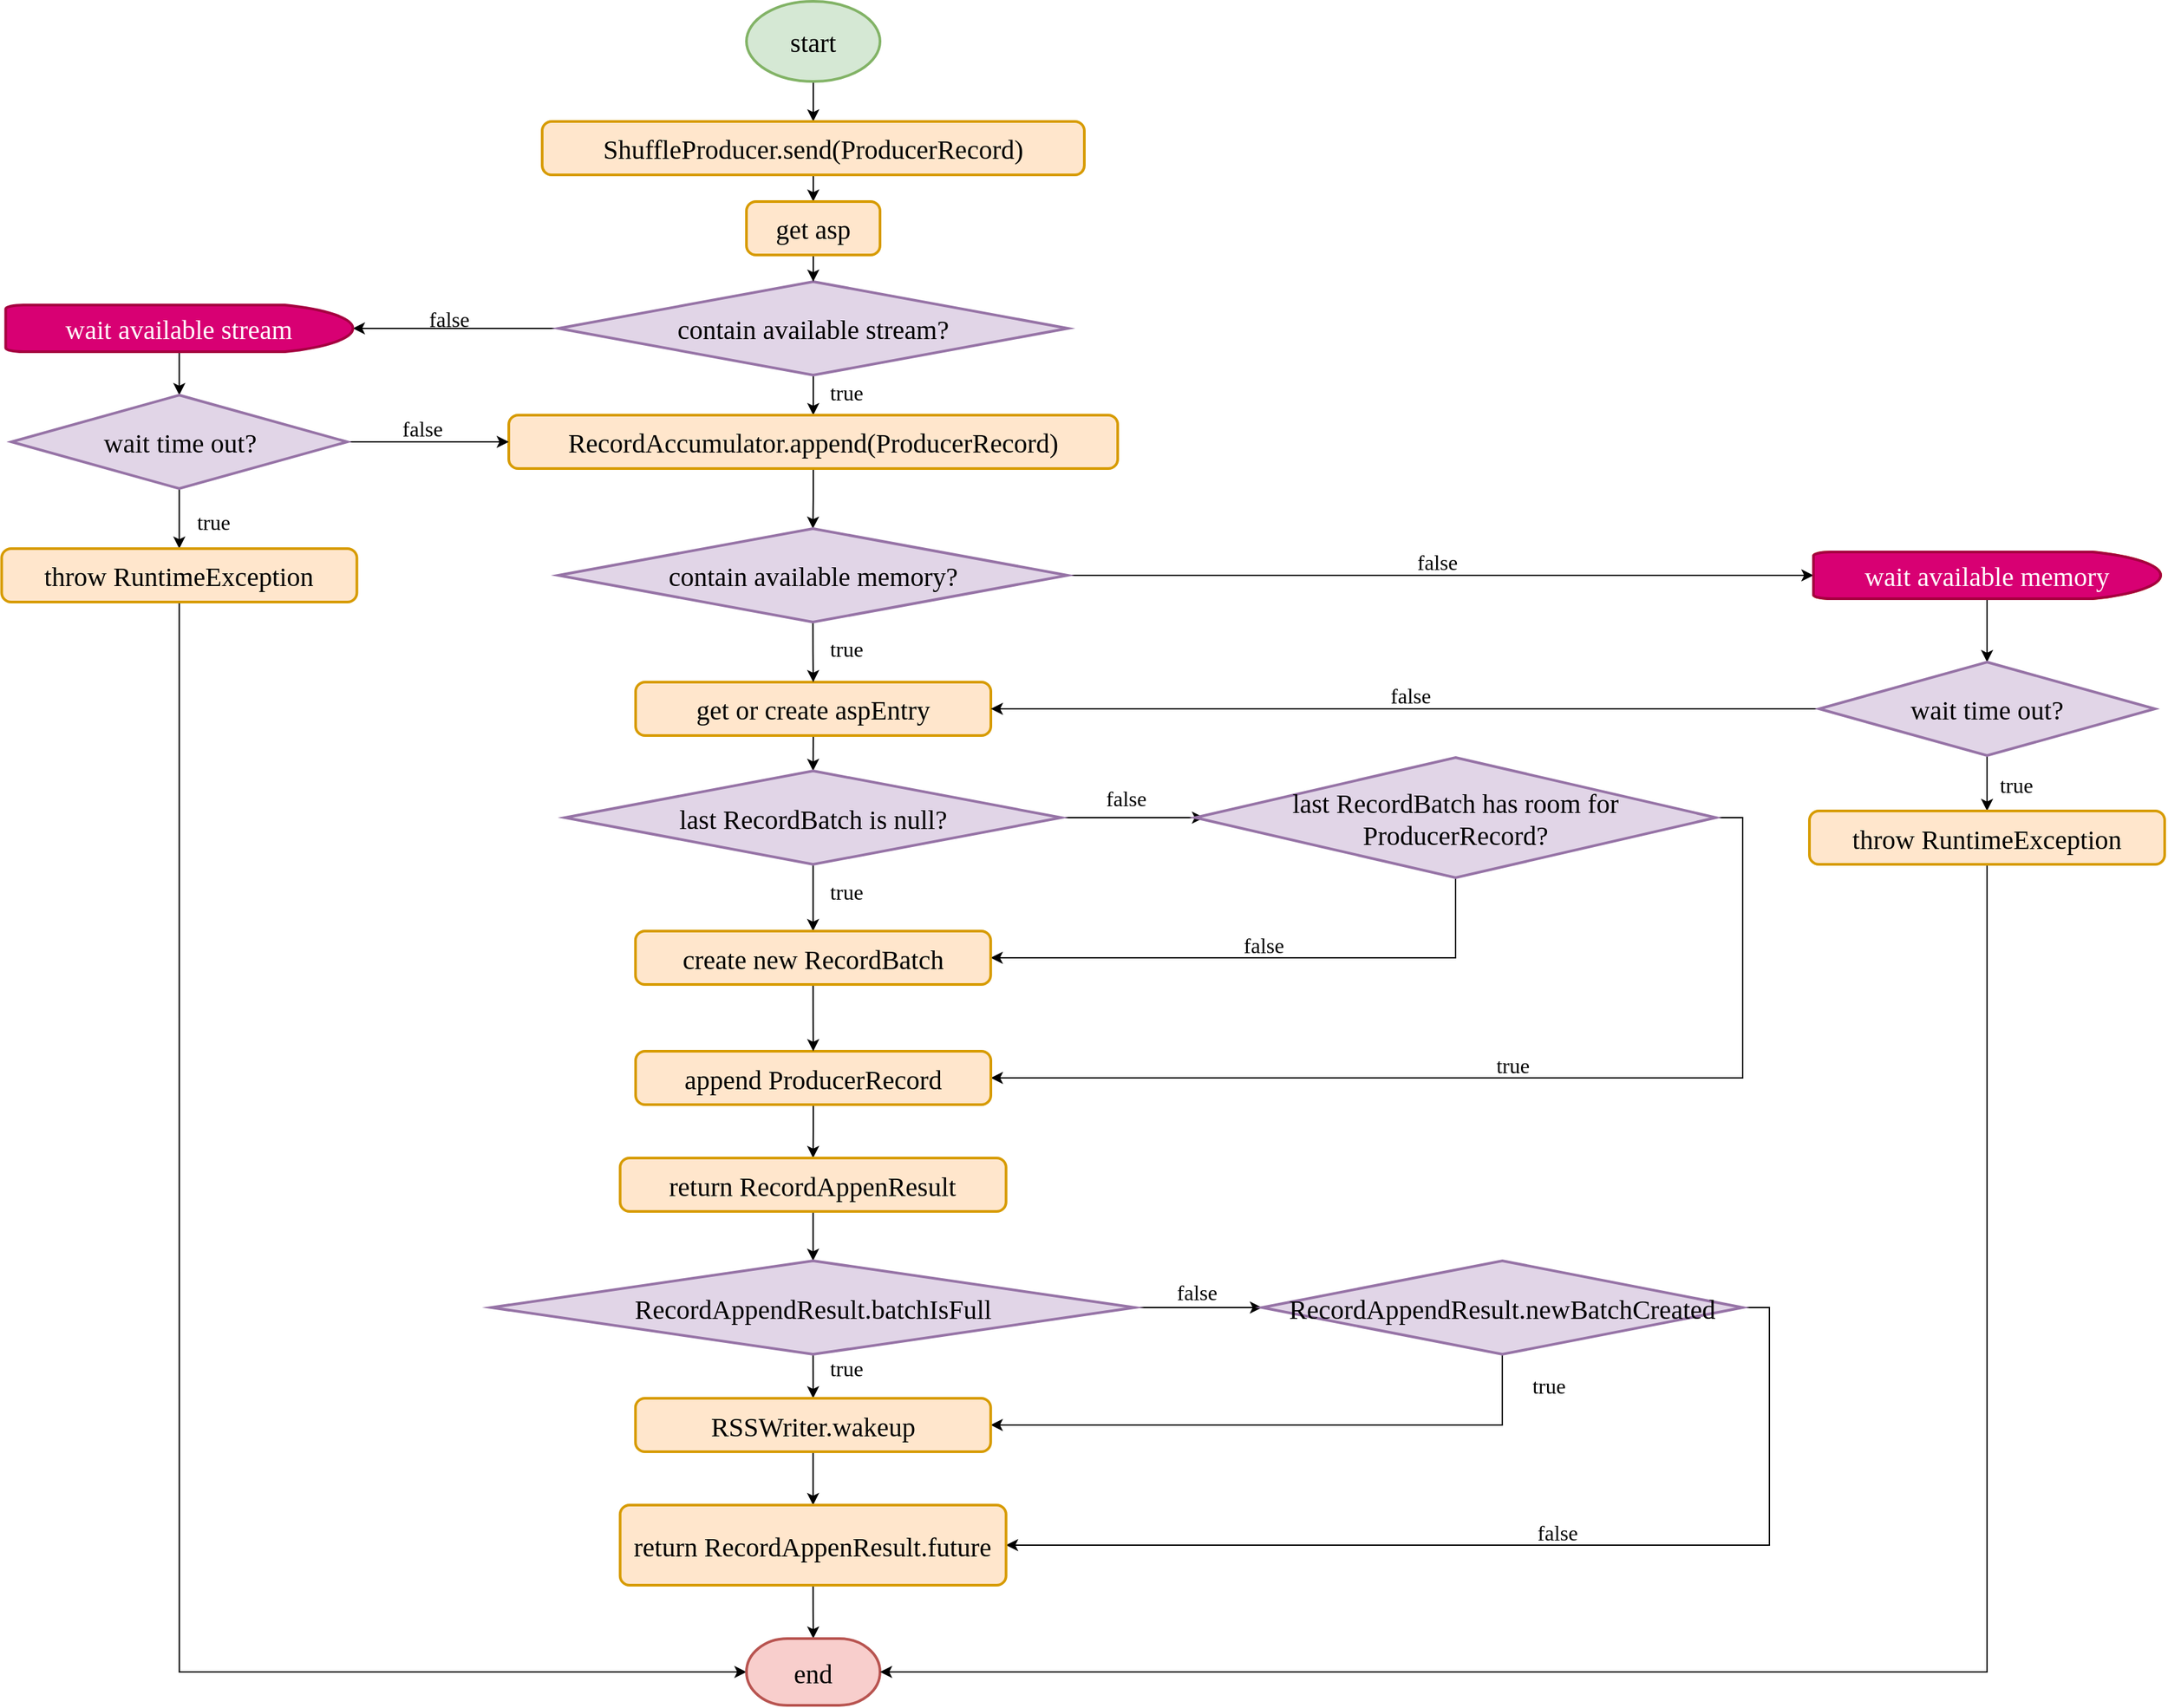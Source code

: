 <mxfile version="12.6.5" type="device"><diagram id="2YMBnF9kYVBewWnwCZXW" name="第 1 页"><mxGraphModel dx="3539" dy="1370" grid="1" gridSize="10" guides="1" tooltips="1" connect="1" arrows="1" fold="1" page="1" pageScale="1" pageWidth="1169" pageHeight="827" math="0" shadow="0"><root><mxCell id="0"/><mxCell id="1" parent="0"/><mxCell id="DmciDB9iIalpFhD6YJvZ-3" style="edgeStyle=orthogonalEdgeStyle;rounded=0;orthogonalLoop=1;jettySize=auto;html=1;exitX=0.5;exitY=1;exitDx=0;exitDy=0;exitPerimeter=0;entryX=0.5;entryY=0;entryDx=0;entryDy=0;" edge="1" parent="1" source="DmciDB9iIalpFhD6YJvZ-1" target="DmciDB9iIalpFhD6YJvZ-2"><mxGeometry relative="1" as="geometry"/></mxCell><mxCell id="DmciDB9iIalpFhD6YJvZ-1" value="&lt;font face=&quot;Consolas&quot; style=&quot;font-size: 20px&quot;&gt;start&lt;/font&gt;" style="strokeWidth=2;html=1;shape=mxgraph.flowchart.start_1;whiteSpace=wrap;fillColor=#d5e8d4;strokeColor=#82b366;" vertex="1" parent="1"><mxGeometry x="534" y="10" width="100" height="60" as="geometry"/></mxCell><mxCell id="DmciDB9iIalpFhD6YJvZ-8" style="edgeStyle=orthogonalEdgeStyle;rounded=0;orthogonalLoop=1;jettySize=auto;html=1;exitX=0.5;exitY=1;exitDx=0;exitDy=0;entryX=0.5;entryY=0;entryDx=0;entryDy=0;" edge="1" parent="1" source="DmciDB9iIalpFhD6YJvZ-2" target="DmciDB9iIalpFhD6YJvZ-7"><mxGeometry relative="1" as="geometry"/></mxCell><mxCell id="DmciDB9iIalpFhD6YJvZ-2" value="&lt;font face=&quot;Consolas&quot; style=&quot;font-size: 20px&quot;&gt;ShuffleProducer.send(ProducerRecord)&lt;/font&gt;" style="rounded=1;whiteSpace=wrap;html=1;absoluteArcSize=1;arcSize=14;strokeWidth=2;fillColor=#ffe6cc;strokeColor=#d79b00;" vertex="1" parent="1"><mxGeometry x="381" y="100" width="406" height="40" as="geometry"/></mxCell><mxCell id="DmciDB9iIalpFhD6YJvZ-10" style="edgeStyle=orthogonalEdgeStyle;rounded=0;orthogonalLoop=1;jettySize=auto;html=1;exitX=0.5;exitY=1;exitDx=0;exitDy=0;exitPerimeter=0;entryX=0.5;entryY=0;entryDx=0;entryDy=0;" edge="1" parent="1" source="DmciDB9iIalpFhD6YJvZ-4" target="DmciDB9iIalpFhD6YJvZ-6"><mxGeometry relative="1" as="geometry"/></mxCell><mxCell id="DmciDB9iIalpFhD6YJvZ-12" style="edgeStyle=orthogonalEdgeStyle;rounded=0;orthogonalLoop=1;jettySize=auto;html=1;exitX=0;exitY=0.5;exitDx=0;exitDy=0;exitPerimeter=0;entryX=1;entryY=0.5;entryDx=0;entryDy=0;entryPerimeter=0;" edge="1" parent="1" source="DmciDB9iIalpFhD6YJvZ-4" target="DmciDB9iIalpFhD6YJvZ-11"><mxGeometry relative="1" as="geometry"/></mxCell><mxCell id="DmciDB9iIalpFhD6YJvZ-4" value="&lt;font face=&quot;Consolas&quot; style=&quot;font-size: 20px&quot;&gt;contain available stream?&lt;/font&gt;" style="strokeWidth=2;html=1;shape=mxgraph.flowchart.decision;whiteSpace=wrap;fillColor=#e1d5e7;strokeColor=#9673a6;" vertex="1" parent="1"><mxGeometry x="393.25" y="220" width="381.5" height="70" as="geometry"/></mxCell><mxCell id="DmciDB9iIalpFhD6YJvZ-63" style="edgeStyle=orthogonalEdgeStyle;rounded=0;orthogonalLoop=1;jettySize=auto;html=1;exitX=0.5;exitY=1;exitDx=0;exitDy=0;entryX=0.5;entryY=0;entryDx=0;entryDy=0;entryPerimeter=0;" edge="1" parent="1" source="DmciDB9iIalpFhD6YJvZ-6" target="DmciDB9iIalpFhD6YJvZ-62"><mxGeometry relative="1" as="geometry"/></mxCell><mxCell id="DmciDB9iIalpFhD6YJvZ-6" value="&lt;font face=&quot;Consolas&quot; style=&quot;font-size: 20px&quot;&gt;RecordAccumulator.append(ProducerRecord)&lt;/font&gt;" style="rounded=1;whiteSpace=wrap;html=1;absoluteArcSize=1;arcSize=14;strokeWidth=2;fillColor=#ffe6cc;strokeColor=#d79b00;" vertex="1" parent="1"><mxGeometry x="356" y="320" width="456" height="40" as="geometry"/></mxCell><mxCell id="DmciDB9iIalpFhD6YJvZ-9" style="edgeStyle=orthogonalEdgeStyle;rounded=0;orthogonalLoop=1;jettySize=auto;html=1;exitX=0.5;exitY=1;exitDx=0;exitDy=0;entryX=0.5;entryY=0;entryDx=0;entryDy=0;entryPerimeter=0;" edge="1" parent="1" source="DmciDB9iIalpFhD6YJvZ-7" target="DmciDB9iIalpFhD6YJvZ-4"><mxGeometry relative="1" as="geometry"/></mxCell><mxCell id="DmciDB9iIalpFhD6YJvZ-7" value="&lt;font face=&quot;Consolas&quot; style=&quot;font-size: 20px&quot;&gt;get asp&lt;/font&gt;" style="rounded=1;whiteSpace=wrap;html=1;absoluteArcSize=1;arcSize=14;strokeWidth=2;fillColor=#ffe6cc;strokeColor=#d79b00;" vertex="1" parent="1"><mxGeometry x="534" y="160" width="100" height="40" as="geometry"/></mxCell><mxCell id="DmciDB9iIalpFhD6YJvZ-16" style="edgeStyle=orthogonalEdgeStyle;rounded=0;orthogonalLoop=1;jettySize=auto;html=1;exitX=0.5;exitY=1;exitDx=0;exitDy=0;exitPerimeter=0;entryX=0.5;entryY=0;entryDx=0;entryDy=0;entryPerimeter=0;" edge="1" parent="1" source="DmciDB9iIalpFhD6YJvZ-11" target="DmciDB9iIalpFhD6YJvZ-14"><mxGeometry relative="1" as="geometry"/></mxCell><mxCell id="DmciDB9iIalpFhD6YJvZ-11" value="&lt;font face=&quot;Consolas&quot; style=&quot;font-size: 20px&quot;&gt;wait available stream&lt;/font&gt;" style="strokeWidth=2;html=1;shape=mxgraph.flowchart.delay;whiteSpace=wrap;fillColor=#d80073;strokeColor=#A50040;fontColor=#ffffff;" vertex="1" parent="1"><mxGeometry x="-20.75" y="237.5" width="260" height="35" as="geometry"/></mxCell><mxCell id="DmciDB9iIalpFhD6YJvZ-17" style="edgeStyle=orthogonalEdgeStyle;rounded=0;orthogonalLoop=1;jettySize=auto;html=1;exitX=1;exitY=0.5;exitDx=0;exitDy=0;exitPerimeter=0;entryX=0;entryY=0.5;entryDx=0;entryDy=0;" edge="1" parent="1" source="DmciDB9iIalpFhD6YJvZ-14" target="DmciDB9iIalpFhD6YJvZ-6"><mxGeometry relative="1" as="geometry"/></mxCell><mxCell id="DmciDB9iIalpFhD6YJvZ-37" style="edgeStyle=orthogonalEdgeStyle;rounded=0;orthogonalLoop=1;jettySize=auto;html=1;exitX=0.5;exitY=1;exitDx=0;exitDy=0;exitPerimeter=0;entryX=0.5;entryY=0;entryDx=0;entryDy=0;" edge="1" parent="1" source="DmciDB9iIalpFhD6YJvZ-14" target="DmciDB9iIalpFhD6YJvZ-36"><mxGeometry relative="1" as="geometry"/></mxCell><mxCell id="DmciDB9iIalpFhD6YJvZ-14" value="&lt;font face=&quot;Consolas&quot;&gt;&lt;span style=&quot;font-size: 20px&quot;&gt;wait time out?&lt;/span&gt;&lt;/font&gt;" style="strokeWidth=2;html=1;shape=mxgraph.flowchart.decision;whiteSpace=wrap;fillColor=#e1d5e7;strokeColor=#9673a6;" vertex="1" parent="1"><mxGeometry x="-16.5" y="305" width="251.5" height="70" as="geometry"/></mxCell><mxCell id="DmciDB9iIalpFhD6YJvZ-22" style="edgeStyle=orthogonalEdgeStyle;rounded=0;orthogonalLoop=1;jettySize=auto;html=1;exitX=0.5;exitY=1;exitDx=0;exitDy=0;entryX=0.5;entryY=0;entryDx=0;entryDy=0;entryPerimeter=0;" edge="1" parent="1" source="DmciDB9iIalpFhD6YJvZ-18" target="DmciDB9iIalpFhD6YJvZ-21"><mxGeometry relative="1" as="geometry"/></mxCell><mxCell id="DmciDB9iIalpFhD6YJvZ-18" value="&lt;font face=&quot;Consolas&quot; style=&quot;font-size: 20px&quot;&gt;get or create aspEntry&lt;/font&gt;" style="rounded=1;whiteSpace=wrap;html=1;absoluteArcSize=1;arcSize=14;strokeWidth=2;fillColor=#ffe6cc;strokeColor=#d79b00;" vertex="1" parent="1"><mxGeometry x="451" y="520" width="266" height="40" as="geometry"/></mxCell><mxCell id="DmciDB9iIalpFhD6YJvZ-25" style="edgeStyle=orthogonalEdgeStyle;rounded=0;orthogonalLoop=1;jettySize=auto;html=1;exitX=1;exitY=0.5;exitDx=0;exitDy=0;exitPerimeter=0;entryX=0.017;entryY=0.5;entryDx=0;entryDy=0;entryPerimeter=0;" edge="1" parent="1" source="DmciDB9iIalpFhD6YJvZ-21" target="DmciDB9iIalpFhD6YJvZ-24"><mxGeometry relative="1" as="geometry"/></mxCell><mxCell id="DmciDB9iIalpFhD6YJvZ-29" style="edgeStyle=orthogonalEdgeStyle;rounded=0;orthogonalLoop=1;jettySize=auto;html=1;exitX=0.5;exitY=1;exitDx=0;exitDy=0;exitPerimeter=0;entryX=0.5;entryY=0;entryDx=0;entryDy=0;" edge="1" parent="1" source="DmciDB9iIalpFhD6YJvZ-21" target="DmciDB9iIalpFhD6YJvZ-28"><mxGeometry relative="1" as="geometry"/></mxCell><mxCell id="DmciDB9iIalpFhD6YJvZ-21" value="&lt;font face=&quot;Consolas&quot;&gt;&lt;span style=&quot;font-size: 20px&quot;&gt;last RecordBatch is null?&lt;/span&gt;&lt;/font&gt;" style="strokeWidth=2;html=1;shape=mxgraph.flowchart.decision;whiteSpace=wrap;fillColor=#e1d5e7;strokeColor=#9673a6;" vertex="1" parent="1"><mxGeometry x="398" y="586.5" width="371.75" height="70" as="geometry"/></mxCell><mxCell id="DmciDB9iIalpFhD6YJvZ-27" style="edgeStyle=orthogonalEdgeStyle;rounded=0;orthogonalLoop=1;jettySize=auto;html=1;exitX=0.5;exitY=1;exitDx=0;exitDy=0;exitPerimeter=0;entryX=1;entryY=0.5;entryDx=0;entryDy=0;" edge="1" parent="1" source="DmciDB9iIalpFhD6YJvZ-24" target="DmciDB9iIalpFhD6YJvZ-28"><mxGeometry relative="1" as="geometry"/></mxCell><mxCell id="DmciDB9iIalpFhD6YJvZ-31" style="edgeStyle=orthogonalEdgeStyle;rounded=0;orthogonalLoop=1;jettySize=auto;html=1;exitX=1;exitY=0.5;exitDx=0;exitDy=0;exitPerimeter=0;entryX=1;entryY=0.5;entryDx=0;entryDy=0;" edge="1" parent="1" source="DmciDB9iIalpFhD6YJvZ-24" target="DmciDB9iIalpFhD6YJvZ-26"><mxGeometry relative="1" as="geometry"/></mxCell><mxCell id="DmciDB9iIalpFhD6YJvZ-24" value="&lt;font face=&quot;Consolas&quot;&gt;&lt;span style=&quot;font-size: 20px&quot;&gt;last RecordBatch has room for ProducerRecord?&lt;/span&gt;&lt;/font&gt;" style="strokeWidth=2;html=1;shape=mxgraph.flowchart.decision;whiteSpace=wrap;fillColor=#e1d5e7;strokeColor=#9673a6;" vertex="1" parent="1"><mxGeometry x="870" y="576.5" width="390" height="90" as="geometry"/></mxCell><mxCell id="DmciDB9iIalpFhD6YJvZ-38" style="edgeStyle=orthogonalEdgeStyle;rounded=0;orthogonalLoop=1;jettySize=auto;html=1;exitX=0.5;exitY=1;exitDx=0;exitDy=0;entryX=0.5;entryY=0;entryDx=0;entryDy=0;" edge="1" parent="1" source="DmciDB9iIalpFhD6YJvZ-26" target="DmciDB9iIalpFhD6YJvZ-32"><mxGeometry relative="1" as="geometry"/></mxCell><mxCell id="DmciDB9iIalpFhD6YJvZ-26" value="&lt;font face=&quot;Consolas&quot;&gt;&lt;span style=&quot;font-size: 20px&quot;&gt;append ProducerRecord&lt;/span&gt;&lt;/font&gt;" style="rounded=1;whiteSpace=wrap;html=1;absoluteArcSize=1;arcSize=14;strokeWidth=2;fillColor=#ffe6cc;strokeColor=#d79b00;" vertex="1" parent="1"><mxGeometry x="451" y="796.5" width="266" height="40" as="geometry"/></mxCell><mxCell id="DmciDB9iIalpFhD6YJvZ-30" style="edgeStyle=orthogonalEdgeStyle;rounded=0;orthogonalLoop=1;jettySize=auto;html=1;exitX=0.5;exitY=1;exitDx=0;exitDy=0;entryX=0.5;entryY=0;entryDx=0;entryDy=0;" edge="1" parent="1" source="DmciDB9iIalpFhD6YJvZ-28" target="DmciDB9iIalpFhD6YJvZ-26"><mxGeometry relative="1" as="geometry"/></mxCell><mxCell id="DmciDB9iIalpFhD6YJvZ-28" value="&lt;font face=&quot;Consolas&quot;&gt;&lt;span style=&quot;font-size: 20px&quot;&gt;create new RecordBatch&lt;/span&gt;&lt;/font&gt;" style="rounded=1;whiteSpace=wrap;html=1;absoluteArcSize=1;arcSize=14;strokeWidth=2;fillColor=#ffe6cc;strokeColor=#d79b00;" vertex="1" parent="1"><mxGeometry x="450.87" y="706.5" width="266" height="40" as="geometry"/></mxCell><mxCell id="DmciDB9iIalpFhD6YJvZ-39" style="edgeStyle=orthogonalEdgeStyle;rounded=0;orthogonalLoop=1;jettySize=auto;html=1;exitX=0.5;exitY=1;exitDx=0;exitDy=0;entryX=0.5;entryY=0;entryDx=0;entryDy=0;entryPerimeter=0;" edge="1" parent="1" source="DmciDB9iIalpFhD6YJvZ-32" target="DmciDB9iIalpFhD6YJvZ-34"><mxGeometry relative="1" as="geometry"/></mxCell><mxCell id="DmciDB9iIalpFhD6YJvZ-32" value="&lt;font face=&quot;Consolas&quot;&gt;&lt;span style=&quot;font-size: 20px&quot;&gt;return RecordAppenResult&lt;/span&gt;&lt;/font&gt;" style="rounded=1;whiteSpace=wrap;html=1;absoluteArcSize=1;arcSize=14;strokeWidth=2;fillColor=#ffe6cc;strokeColor=#d79b00;" vertex="1" parent="1"><mxGeometry x="439.37" y="876.5" width="289" height="40" as="geometry"/></mxCell><mxCell id="DmciDB9iIalpFhD6YJvZ-40" style="edgeStyle=orthogonalEdgeStyle;rounded=0;orthogonalLoop=1;jettySize=auto;html=1;exitX=1;exitY=0.5;exitDx=0;exitDy=0;exitPerimeter=0;entryX=0;entryY=0.5;entryDx=0;entryDy=0;entryPerimeter=0;" edge="1" parent="1" source="DmciDB9iIalpFhD6YJvZ-34" target="DmciDB9iIalpFhD6YJvZ-35"><mxGeometry relative="1" as="geometry"/></mxCell><mxCell id="DmciDB9iIalpFhD6YJvZ-42" style="edgeStyle=orthogonalEdgeStyle;rounded=0;orthogonalLoop=1;jettySize=auto;html=1;exitX=0.5;exitY=1;exitDx=0;exitDy=0;exitPerimeter=0;" edge="1" parent="1" source="DmciDB9iIalpFhD6YJvZ-34" target="DmciDB9iIalpFhD6YJvZ-41"><mxGeometry relative="1" as="geometry"/></mxCell><mxCell id="DmciDB9iIalpFhD6YJvZ-34" value="&lt;pre style=&quot;font-family: &amp;#34;consolas&amp;#34; ; font-size: 20px&quot;&gt;RecordAppendResult.batchIsFull&lt;/pre&gt;" style="strokeWidth=2;html=1;shape=mxgraph.flowchart.decision;whiteSpace=wrap;fillColor=#e1d5e7;strokeColor=#9673a6;" vertex="1" parent="1"><mxGeometry x="342.86" y="953.5" width="482.01" height="70" as="geometry"/></mxCell><mxCell id="DmciDB9iIalpFhD6YJvZ-45" style="edgeStyle=orthogonalEdgeStyle;rounded=0;orthogonalLoop=1;jettySize=auto;html=1;exitX=0.5;exitY=1;exitDx=0;exitDy=0;exitPerimeter=0;entryX=1;entryY=0.5;entryDx=0;entryDy=0;" edge="1" parent="1" source="DmciDB9iIalpFhD6YJvZ-35" target="DmciDB9iIalpFhD6YJvZ-41"><mxGeometry relative="1" as="geometry"/></mxCell><mxCell id="DmciDB9iIalpFhD6YJvZ-46" style="edgeStyle=orthogonalEdgeStyle;rounded=0;orthogonalLoop=1;jettySize=auto;html=1;exitX=1;exitY=0.5;exitDx=0;exitDy=0;exitPerimeter=0;entryX=1;entryY=0.5;entryDx=0;entryDy=0;" edge="1" parent="1" source="DmciDB9iIalpFhD6YJvZ-35" target="DmciDB9iIalpFhD6YJvZ-43"><mxGeometry relative="1" as="geometry"/></mxCell><mxCell id="DmciDB9iIalpFhD6YJvZ-35" value="&lt;pre style=&quot;font-family: &amp;#34;consolas&amp;#34; ; font-size: 20px&quot;&gt;RecordAppendResult.newBatchCreated&lt;/pre&gt;" style="strokeWidth=2;html=1;shape=mxgraph.flowchart.decision;whiteSpace=wrap;fillColor=#e1d5e7;strokeColor=#9673a6;" vertex="1" parent="1"><mxGeometry x="920" y="953.5" width="360" height="70" as="geometry"/></mxCell><mxCell id="DmciDB9iIalpFhD6YJvZ-48" style="edgeStyle=orthogonalEdgeStyle;rounded=0;orthogonalLoop=1;jettySize=auto;html=1;exitX=0.5;exitY=1;exitDx=0;exitDy=0;entryX=0;entryY=0.5;entryDx=0;entryDy=0;entryPerimeter=0;" edge="1" parent="1" source="DmciDB9iIalpFhD6YJvZ-36" target="DmciDB9iIalpFhD6YJvZ-47"><mxGeometry relative="1" as="geometry"/></mxCell><mxCell id="DmciDB9iIalpFhD6YJvZ-36" value="&lt;font face=&quot;Consolas&quot; style=&quot;font-size: 20px&quot;&gt;throw RuntimeException&lt;/font&gt;" style="rounded=1;whiteSpace=wrap;html=1;absoluteArcSize=1;arcSize=14;strokeWidth=2;fillColor=#ffe6cc;strokeColor=#d79b00;" vertex="1" parent="1"><mxGeometry x="-23.75" y="420" width="266" height="40" as="geometry"/></mxCell><mxCell id="DmciDB9iIalpFhD6YJvZ-44" style="edgeStyle=orthogonalEdgeStyle;rounded=0;orthogonalLoop=1;jettySize=auto;html=1;exitX=0.5;exitY=1;exitDx=0;exitDy=0;entryX=0.5;entryY=0;entryDx=0;entryDy=0;" edge="1" parent="1" source="DmciDB9iIalpFhD6YJvZ-41" target="DmciDB9iIalpFhD6YJvZ-43"><mxGeometry relative="1" as="geometry"/></mxCell><mxCell id="DmciDB9iIalpFhD6YJvZ-41" value="&lt;pre style=&quot;font-family: &amp;#34;consolas&amp;#34; ; font-size: 15pt&quot;&gt;RSSWriter.wakeup&lt;/pre&gt;" style="rounded=1;whiteSpace=wrap;html=1;absoluteArcSize=1;arcSize=14;strokeWidth=2;fillColor=#ffe6cc;strokeColor=#d79b00;" vertex="1" parent="1"><mxGeometry x="450.87" y="1056.5" width="266" height="40" as="geometry"/></mxCell><mxCell id="DmciDB9iIalpFhD6YJvZ-49" style="edgeStyle=orthogonalEdgeStyle;rounded=0;orthogonalLoop=1;jettySize=auto;html=1;exitX=0.5;exitY=1;exitDx=0;exitDy=0;entryX=0.5;entryY=0;entryDx=0;entryDy=0;entryPerimeter=0;" edge="1" parent="1" source="DmciDB9iIalpFhD6YJvZ-43" target="DmciDB9iIalpFhD6YJvZ-47"><mxGeometry relative="1" as="geometry"/></mxCell><mxCell id="DmciDB9iIalpFhD6YJvZ-43" value="&lt;font face=&quot;Consolas&quot;&gt;&lt;span style=&quot;font-size: 20px&quot;&gt;return RecordAppenResult.future&lt;/span&gt;&lt;/font&gt;" style="rounded=1;whiteSpace=wrap;html=1;absoluteArcSize=1;arcSize=14;strokeWidth=2;fillColor=#ffe6cc;strokeColor=#d79b00;" vertex="1" parent="1"><mxGeometry x="439.37" y="1136.5" width="289" height="60" as="geometry"/></mxCell><mxCell id="DmciDB9iIalpFhD6YJvZ-47" value="&lt;font face=&quot;Consolas&quot; style=&quot;font-size: 20px&quot;&gt;end&lt;/font&gt;" style="strokeWidth=2;html=1;shape=mxgraph.flowchart.terminator;whiteSpace=wrap;fillColor=#f8cecc;strokeColor=#b85450;" vertex="1" parent="1"><mxGeometry x="534" y="1236.5" width="100" height="50" as="geometry"/></mxCell><mxCell id="DmciDB9iIalpFhD6YJvZ-50" value="&lt;font face=&quot;Consolas&quot; style=&quot;font-size: 16px&quot;&gt;true&lt;/font&gt;" style="text;html=1;strokeColor=none;fillColor=none;align=center;verticalAlign=middle;whiteSpace=wrap;rounded=0;" vertex="1" parent="1"><mxGeometry x="584" y="1023.5" width="50" height="20" as="geometry"/></mxCell><mxCell id="DmciDB9iIalpFhD6YJvZ-51" value="&lt;font face=&quot;Consolas&quot; style=&quot;font-size: 16px&quot;&gt;true&lt;/font&gt;" style="text;html=1;strokeColor=none;fillColor=none;align=center;verticalAlign=middle;whiteSpace=wrap;rounded=0;" vertex="1" parent="1"><mxGeometry x="1110" y="1036.5" width="50" height="20" as="geometry"/></mxCell><mxCell id="DmciDB9iIalpFhD6YJvZ-52" value="&lt;font face=&quot;Consolas&quot; style=&quot;font-size: 16px&quot;&gt;true&lt;/font&gt;" style="text;html=1;strokeColor=none;fillColor=none;align=center;verticalAlign=middle;whiteSpace=wrap;rounded=0;" vertex="1" parent="1"><mxGeometry x="584" y="666.5" width="50" height="20" as="geometry"/></mxCell><mxCell id="DmciDB9iIalpFhD6YJvZ-53" value="&lt;font face=&quot;Consolas&quot; style=&quot;font-size: 16px&quot;&gt;true&lt;/font&gt;" style="text;html=1;strokeColor=none;fillColor=none;align=center;verticalAlign=middle;whiteSpace=wrap;rounded=0;" vertex="1" parent="1"><mxGeometry x="584" y="293" width="50" height="20" as="geometry"/></mxCell><mxCell id="DmciDB9iIalpFhD6YJvZ-54" value="&lt;font face=&quot;Consolas&quot; style=&quot;font-size: 16px&quot;&gt;true&lt;/font&gt;" style="text;html=1;strokeColor=none;fillColor=none;align=center;verticalAlign=middle;whiteSpace=wrap;rounded=0;" vertex="1" parent="1"><mxGeometry x="110" y="390" width="50" height="20" as="geometry"/></mxCell><mxCell id="DmciDB9iIalpFhD6YJvZ-55" value="&lt;font face=&quot;Consolas&quot; style=&quot;font-size: 16px&quot;&gt;true&lt;/font&gt;" style="text;html=1;strokeColor=none;fillColor=none;align=center;verticalAlign=middle;whiteSpace=wrap;rounded=0;" vertex="1" parent="1"><mxGeometry x="1083" y="796.5" width="50" height="20" as="geometry"/></mxCell><mxCell id="DmciDB9iIalpFhD6YJvZ-56" value="&lt;font face=&quot;Consolas&quot; style=&quot;font-size: 16px&quot;&gt;false&lt;/font&gt;" style="text;html=1;strokeColor=none;fillColor=none;align=center;verticalAlign=middle;whiteSpace=wrap;rounded=0;" vertex="1" parent="1"><mxGeometry x="787" y="596.5" width="63" height="20" as="geometry"/></mxCell><mxCell id="DmciDB9iIalpFhD6YJvZ-57" value="&lt;font face=&quot;Consolas&quot; style=&quot;font-size: 16px&quot;&gt;false&lt;/font&gt;" style="text;html=1;strokeColor=none;fillColor=none;align=center;verticalAlign=middle;whiteSpace=wrap;rounded=0;" vertex="1" parent="1"><mxGeometry x="890" y="706.5" width="63" height="20" as="geometry"/></mxCell><mxCell id="DmciDB9iIalpFhD6YJvZ-58" value="&lt;font face=&quot;Consolas&quot; style=&quot;font-size: 16px&quot;&gt;false&lt;/font&gt;" style="text;html=1;strokeColor=none;fillColor=none;align=center;verticalAlign=middle;whiteSpace=wrap;rounded=0;" vertex="1" parent="1"><mxGeometry x="260" y="320" width="63" height="20" as="geometry"/></mxCell><mxCell id="DmciDB9iIalpFhD6YJvZ-59" value="&lt;font face=&quot;Consolas&quot; style=&quot;font-size: 16px&quot;&gt;false&lt;/font&gt;" style="text;html=1;strokeColor=none;fillColor=none;align=center;verticalAlign=middle;whiteSpace=wrap;rounded=0;" vertex="1" parent="1"><mxGeometry x="279.86" y="237.5" width="63" height="20" as="geometry"/></mxCell><mxCell id="DmciDB9iIalpFhD6YJvZ-60" value="&lt;font face=&quot;Consolas&quot; style=&quot;font-size: 16px&quot;&gt;false&lt;/font&gt;" style="text;html=1;strokeColor=none;fillColor=none;align=center;verticalAlign=middle;whiteSpace=wrap;rounded=0;" vertex="1" parent="1"><mxGeometry x="840" y="966.5" width="63" height="20" as="geometry"/></mxCell><mxCell id="DmciDB9iIalpFhD6YJvZ-61" value="&lt;font face=&quot;Consolas&quot; style=&quot;font-size: 16px&quot;&gt;false&lt;/font&gt;" style="text;html=1;strokeColor=none;fillColor=none;align=center;verticalAlign=middle;whiteSpace=wrap;rounded=0;" vertex="1" parent="1"><mxGeometry x="1110" y="1146.5" width="63" height="20" as="geometry"/></mxCell><mxCell id="DmciDB9iIalpFhD6YJvZ-64" style="edgeStyle=orthogonalEdgeStyle;rounded=0;orthogonalLoop=1;jettySize=auto;html=1;exitX=0.5;exitY=1;exitDx=0;exitDy=0;exitPerimeter=0;entryX=0.5;entryY=0;entryDx=0;entryDy=0;" edge="1" parent="1" source="DmciDB9iIalpFhD6YJvZ-62" target="DmciDB9iIalpFhD6YJvZ-18"><mxGeometry relative="1" as="geometry"/></mxCell><mxCell id="DmciDB9iIalpFhD6YJvZ-78" style="edgeStyle=orthogonalEdgeStyle;rounded=0;orthogonalLoop=1;jettySize=auto;html=1;exitX=1;exitY=0.5;exitDx=0;exitDy=0;exitPerimeter=0;entryX=0;entryY=0.5;entryDx=0;entryDy=0;entryPerimeter=0;" edge="1" parent="1" source="DmciDB9iIalpFhD6YJvZ-62" target="DmciDB9iIalpFhD6YJvZ-70"><mxGeometry relative="1" as="geometry"/></mxCell><mxCell id="DmciDB9iIalpFhD6YJvZ-62" value="&lt;font face=&quot;Consolas&quot; style=&quot;font-size: 20px&quot;&gt;contain available memory?&lt;/font&gt;" style="strokeWidth=2;html=1;shape=mxgraph.flowchart.decision;whiteSpace=wrap;fillColor=#e1d5e7;strokeColor=#9673a6;" vertex="1" parent="1"><mxGeometry x="393" y="405" width="381.5" height="70" as="geometry"/></mxCell><mxCell id="DmciDB9iIalpFhD6YJvZ-69" style="edgeStyle=orthogonalEdgeStyle;rounded=0;orthogonalLoop=1;jettySize=auto;html=1;exitX=0.5;exitY=1;exitDx=0;exitDy=0;exitPerimeter=0;entryX=0.5;entryY=0;entryDx=0;entryDy=0;entryPerimeter=0;" edge="1" parent="1" source="DmciDB9iIalpFhD6YJvZ-70" target="DmciDB9iIalpFhD6YJvZ-72"><mxGeometry relative="1" as="geometry"/></mxCell><mxCell id="DmciDB9iIalpFhD6YJvZ-70" value="&lt;font face=&quot;Consolas&quot; style=&quot;font-size: 20px&quot;&gt;wait available memory&lt;/font&gt;" style="strokeWidth=2;html=1;shape=mxgraph.flowchart.delay;whiteSpace=wrap;fillColor=#ffe6cc;strokeColor=#d79b00;" vertex="1" parent="1"><mxGeometry x="1333" y="422.5" width="260" height="35" as="geometry"/></mxCell><mxCell id="DmciDB9iIalpFhD6YJvZ-71" style="edgeStyle=orthogonalEdgeStyle;rounded=0;orthogonalLoop=1;jettySize=auto;html=1;exitX=0.5;exitY=1;exitDx=0;exitDy=0;exitPerimeter=0;entryX=0.5;entryY=0;entryDx=0;entryDy=0;" edge="1" parent="1" source="DmciDB9iIalpFhD6YJvZ-72" target="DmciDB9iIalpFhD6YJvZ-73"><mxGeometry relative="1" as="geometry"/></mxCell><mxCell id="DmciDB9iIalpFhD6YJvZ-79" style="edgeStyle=orthogonalEdgeStyle;rounded=0;orthogonalLoop=1;jettySize=auto;html=1;exitX=0;exitY=0.5;exitDx=0;exitDy=0;exitPerimeter=0;entryX=1;entryY=0.5;entryDx=0;entryDy=0;" edge="1" parent="1" source="DmciDB9iIalpFhD6YJvZ-72" target="DmciDB9iIalpFhD6YJvZ-18"><mxGeometry relative="1" as="geometry"/></mxCell><mxCell id="DmciDB9iIalpFhD6YJvZ-72" value="&lt;font face=&quot;Consolas&quot;&gt;&lt;span style=&quot;font-size: 20px&quot;&gt;wait time out?&lt;/span&gt;&lt;/font&gt;" style="strokeWidth=2;html=1;shape=mxgraph.flowchart.decision;whiteSpace=wrap;fillColor=#e1d5e7;strokeColor=#9673a6;" vertex="1" parent="1"><mxGeometry x="1337.25" y="505" width="251.5" height="70" as="geometry"/></mxCell><mxCell id="DmciDB9iIalpFhD6YJvZ-77" style="edgeStyle=orthogonalEdgeStyle;rounded=0;orthogonalLoop=1;jettySize=auto;html=1;exitX=0.5;exitY=1;exitDx=0;exitDy=0;entryX=1;entryY=0.5;entryDx=0;entryDy=0;entryPerimeter=0;" edge="1" parent="1" source="DmciDB9iIalpFhD6YJvZ-73" target="DmciDB9iIalpFhD6YJvZ-47"><mxGeometry relative="1" as="geometry"/></mxCell><mxCell id="DmciDB9iIalpFhD6YJvZ-73" value="&lt;font face=&quot;Consolas&quot; style=&quot;font-size: 20px&quot;&gt;throw RuntimeException&lt;/font&gt;" style="rounded=1;whiteSpace=wrap;html=1;absoluteArcSize=1;arcSize=14;strokeWidth=2;fillColor=#ffe6cc;strokeColor=#d79b00;" vertex="1" parent="1"><mxGeometry x="1330" y="616.5" width="266" height="40" as="geometry"/></mxCell><mxCell id="DmciDB9iIalpFhD6YJvZ-80" value="&lt;font face=&quot;Consolas&quot; style=&quot;font-size: 16px&quot;&gt;false&lt;/font&gt;" style="text;html=1;strokeColor=none;fillColor=none;align=center;verticalAlign=middle;whiteSpace=wrap;rounded=0;" vertex="1" parent="1"><mxGeometry x="1020" y="420" width="63" height="20" as="geometry"/></mxCell><mxCell id="DmciDB9iIalpFhD6YJvZ-81" value="&lt;font face=&quot;Consolas&quot; style=&quot;font-size: 16px&quot;&gt;false&lt;/font&gt;" style="text;html=1;strokeColor=none;fillColor=none;align=center;verticalAlign=middle;whiteSpace=wrap;rounded=0;" vertex="1" parent="1"><mxGeometry x="1000" y="520" width="63" height="20" as="geometry"/></mxCell><mxCell id="DmciDB9iIalpFhD6YJvZ-82" value="&lt;font face=&quot;Consolas&quot; style=&quot;font-size: 16px&quot;&gt;true&lt;/font&gt;" style="text;html=1;strokeColor=none;fillColor=none;align=center;verticalAlign=middle;whiteSpace=wrap;rounded=0;" vertex="1" parent="1"><mxGeometry x="584" y="485" width="50" height="20" as="geometry"/></mxCell><mxCell id="DmciDB9iIalpFhD6YJvZ-83" value="&lt;font face=&quot;Consolas&quot; style=&quot;font-size: 16px&quot;&gt;true&lt;/font&gt;" style="text;html=1;strokeColor=none;fillColor=none;align=center;verticalAlign=middle;whiteSpace=wrap;rounded=0;" vertex="1" parent="1"><mxGeometry x="1460" y="586.5" width="50" height="20" as="geometry"/></mxCell><mxCell id="DmciDB9iIalpFhD6YJvZ-84" value="&lt;font face=&quot;Consolas&quot; style=&quot;font-size: 20px&quot;&gt;wait available memory&lt;/font&gt;" style="strokeWidth=2;html=1;shape=mxgraph.flowchart.delay;whiteSpace=wrap;fillColor=#d80073;strokeColor=#A50040;fontColor=#ffffff;" vertex="1" parent="1"><mxGeometry x="1333" y="422.5" width="260" height="35" as="geometry"/></mxCell></root></mxGraphModel></diagram></mxfile>